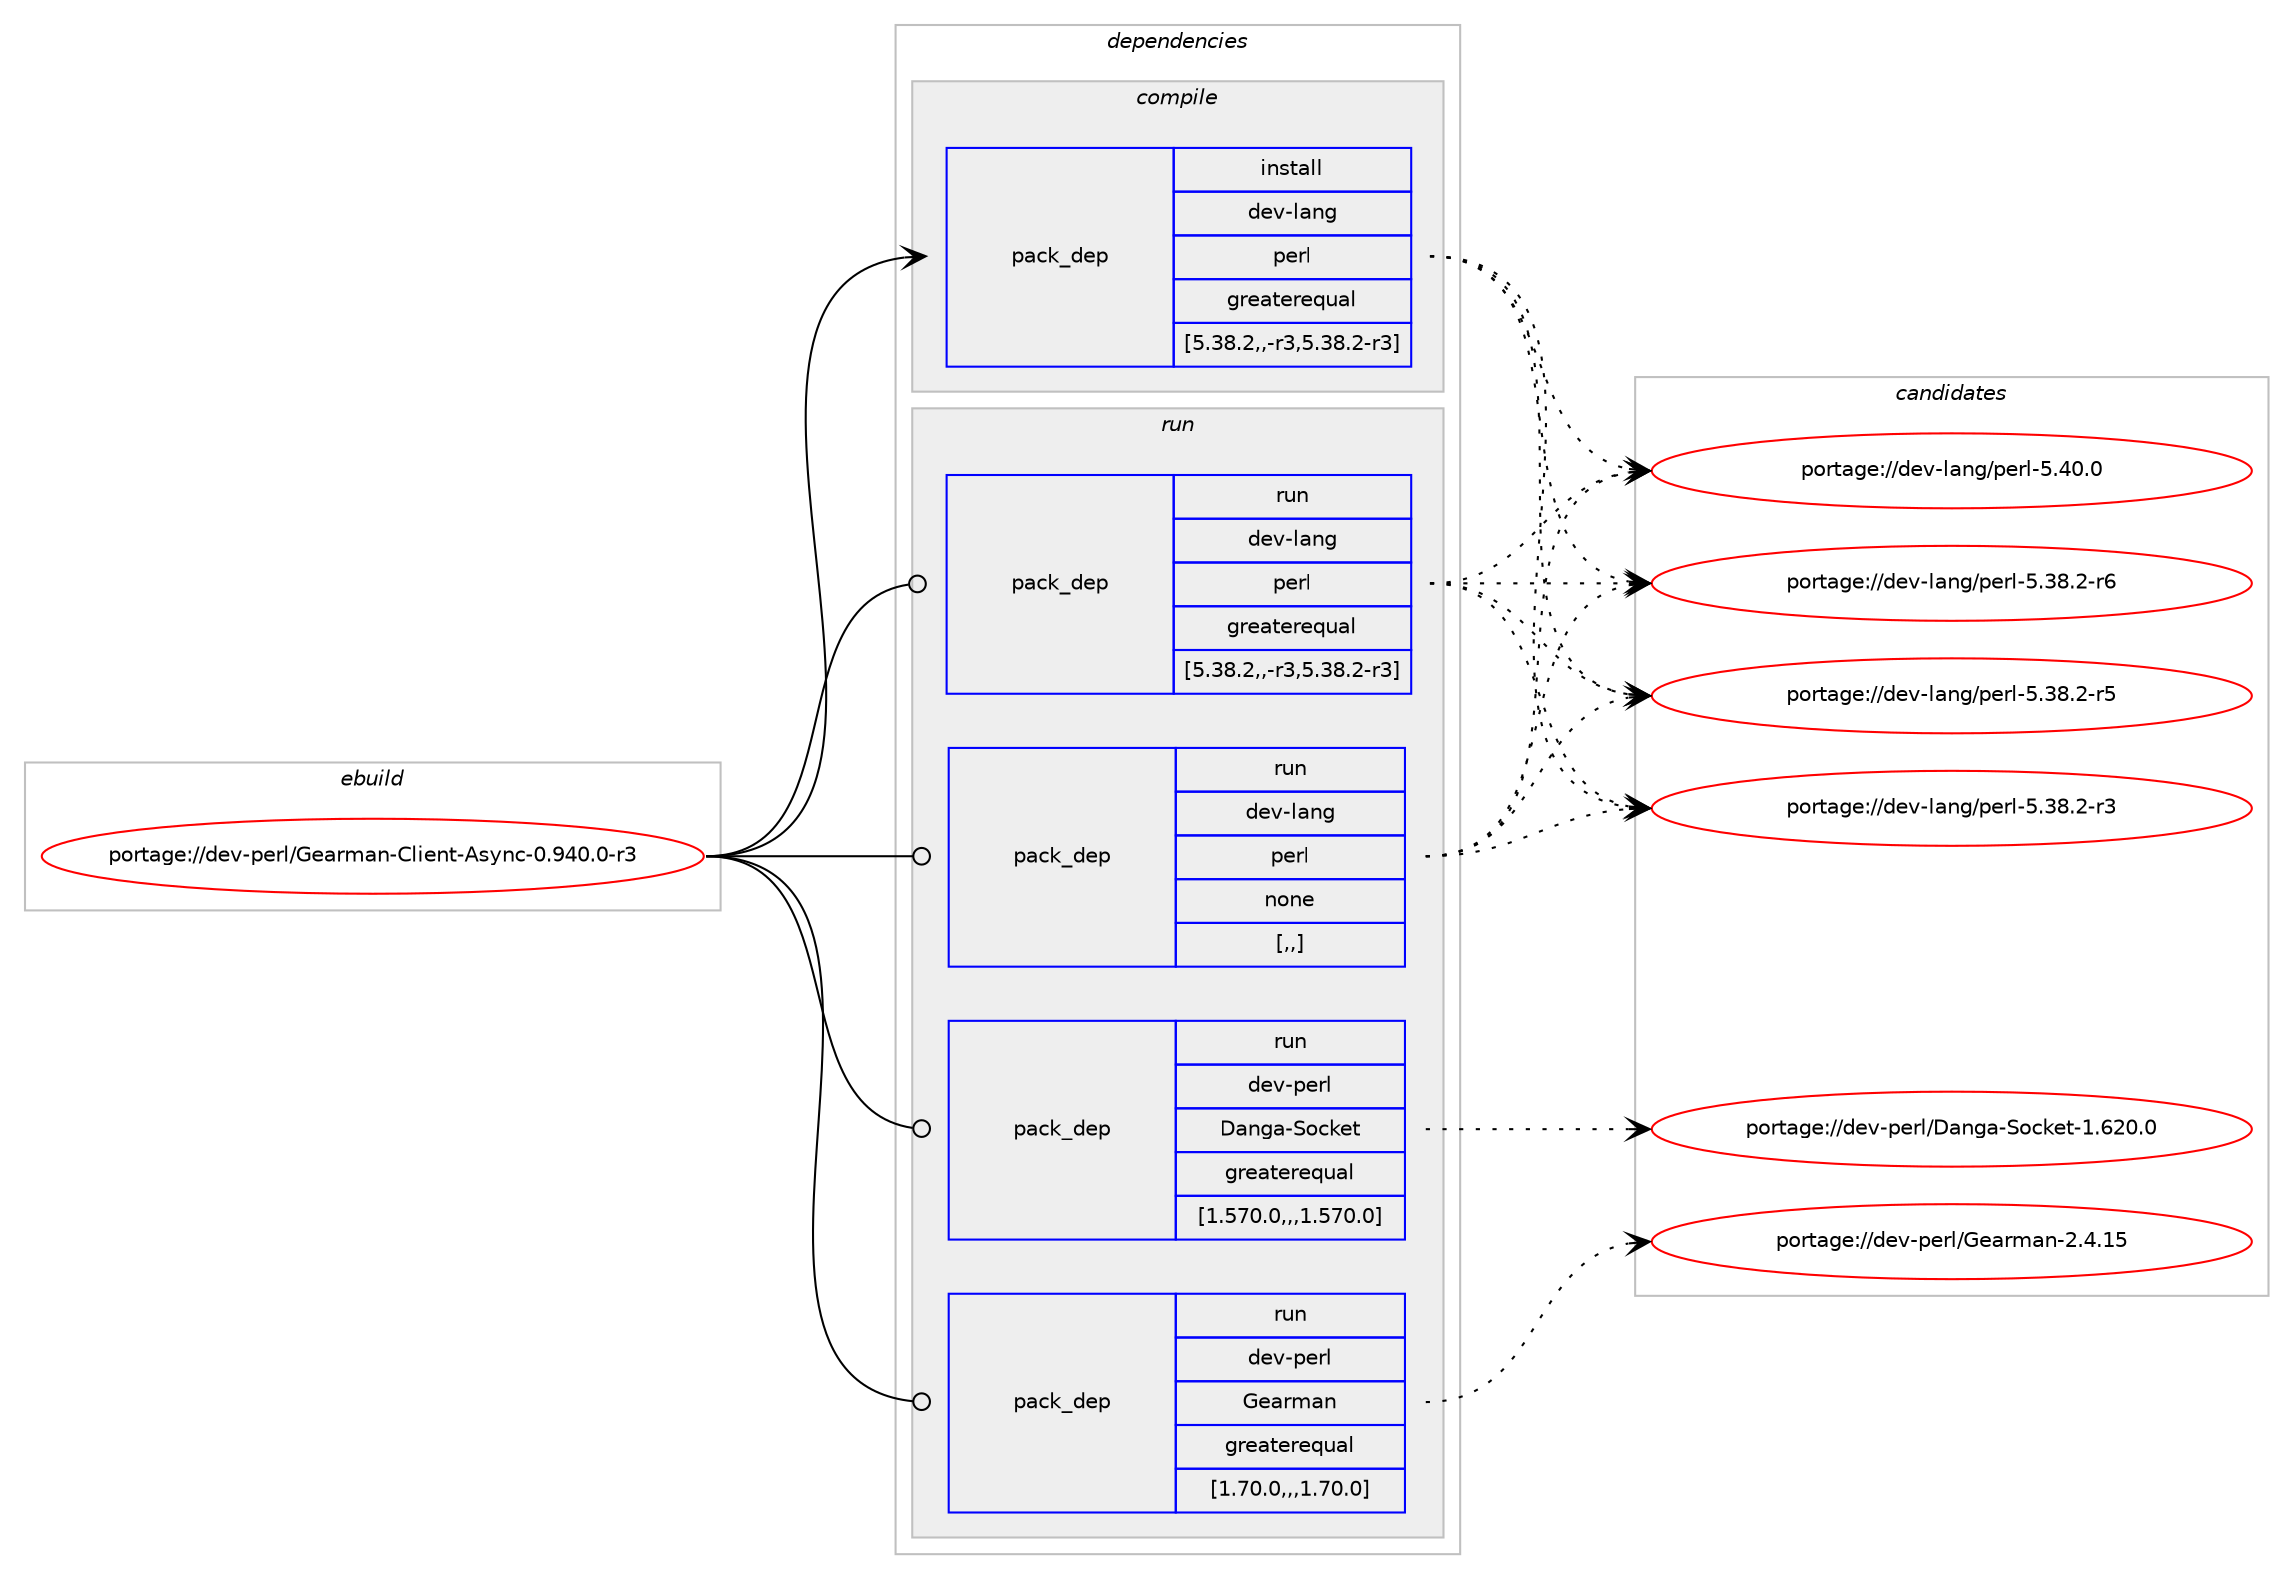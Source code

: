 digraph prolog {

# *************
# Graph options
# *************

newrank=true;
concentrate=true;
compound=true;
graph [rankdir=LR,fontname=Helvetica,fontsize=10,ranksep=1.5];#, ranksep=2.5, nodesep=0.2];
edge  [arrowhead=vee];
node  [fontname=Helvetica,fontsize=10];

# **********
# The ebuild
# **********

subgraph cluster_leftcol {
color=gray;
label=<<i>ebuild</i>>;
id [label="portage://dev-perl/Gearman-Client-Async-0.940.0-r3", color=red, width=4, href="../dev-perl/Gearman-Client-Async-0.940.0-r3.svg"];
}

# ****************
# The dependencies
# ****************

subgraph cluster_midcol {
color=gray;
label=<<i>dependencies</i>>;
subgraph cluster_compile {
fillcolor="#eeeeee";
style=filled;
label=<<i>compile</i>>;
subgraph pack99964 {
dependency131104 [label=<<TABLE BORDER="0" CELLBORDER="1" CELLSPACING="0" CELLPADDING="4" WIDTH="220"><TR><TD ROWSPAN="6" CELLPADDING="30">pack_dep</TD></TR><TR><TD WIDTH="110">install</TD></TR><TR><TD>dev-lang</TD></TR><TR><TD>perl</TD></TR><TR><TD>greaterequal</TD></TR><TR><TD>[5.38.2,,-r3,5.38.2-r3]</TD></TR></TABLE>>, shape=none, color=blue];
}
id:e -> dependency131104:w [weight=20,style="solid",arrowhead="vee"];
}
subgraph cluster_compileandrun {
fillcolor="#eeeeee";
style=filled;
label=<<i>compile and run</i>>;
}
subgraph cluster_run {
fillcolor="#eeeeee";
style=filled;
label=<<i>run</i>>;
subgraph pack99965 {
dependency131105 [label=<<TABLE BORDER="0" CELLBORDER="1" CELLSPACING="0" CELLPADDING="4" WIDTH="220"><TR><TD ROWSPAN="6" CELLPADDING="30">pack_dep</TD></TR><TR><TD WIDTH="110">run</TD></TR><TR><TD>dev-lang</TD></TR><TR><TD>perl</TD></TR><TR><TD>greaterequal</TD></TR><TR><TD>[5.38.2,,-r3,5.38.2-r3]</TD></TR></TABLE>>, shape=none, color=blue];
}
id:e -> dependency131105:w [weight=20,style="solid",arrowhead="odot"];
subgraph pack99966 {
dependency131106 [label=<<TABLE BORDER="0" CELLBORDER="1" CELLSPACING="0" CELLPADDING="4" WIDTH="220"><TR><TD ROWSPAN="6" CELLPADDING="30">pack_dep</TD></TR><TR><TD WIDTH="110">run</TD></TR><TR><TD>dev-lang</TD></TR><TR><TD>perl</TD></TR><TR><TD>none</TD></TR><TR><TD>[,,]</TD></TR></TABLE>>, shape=none, color=blue];
}
id:e -> dependency131106:w [weight=20,style="solid",arrowhead="odot"];
subgraph pack99967 {
dependency131107 [label=<<TABLE BORDER="0" CELLBORDER="1" CELLSPACING="0" CELLPADDING="4" WIDTH="220"><TR><TD ROWSPAN="6" CELLPADDING="30">pack_dep</TD></TR><TR><TD WIDTH="110">run</TD></TR><TR><TD>dev-perl</TD></TR><TR><TD>Danga-Socket</TD></TR><TR><TD>greaterequal</TD></TR><TR><TD>[1.570.0,,,1.570.0]</TD></TR></TABLE>>, shape=none, color=blue];
}
id:e -> dependency131107:w [weight=20,style="solid",arrowhead="odot"];
subgraph pack99968 {
dependency131108 [label=<<TABLE BORDER="0" CELLBORDER="1" CELLSPACING="0" CELLPADDING="4" WIDTH="220"><TR><TD ROWSPAN="6" CELLPADDING="30">pack_dep</TD></TR><TR><TD WIDTH="110">run</TD></TR><TR><TD>dev-perl</TD></TR><TR><TD>Gearman</TD></TR><TR><TD>greaterequal</TD></TR><TR><TD>[1.70.0,,,1.70.0]</TD></TR></TABLE>>, shape=none, color=blue];
}
id:e -> dependency131108:w [weight=20,style="solid",arrowhead="odot"];
}
}

# **************
# The candidates
# **************

subgraph cluster_choices {
rank=same;
color=gray;
label=<<i>candidates</i>>;

subgraph choice99964 {
color=black;
nodesep=1;
choice10010111845108971101034711210111410845534652484648 [label="portage://dev-lang/perl-5.40.0", color=red, width=4,href="../dev-lang/perl-5.40.0.svg"];
choice100101118451089711010347112101114108455346515646504511454 [label="portage://dev-lang/perl-5.38.2-r6", color=red, width=4,href="../dev-lang/perl-5.38.2-r6.svg"];
choice100101118451089711010347112101114108455346515646504511453 [label="portage://dev-lang/perl-5.38.2-r5", color=red, width=4,href="../dev-lang/perl-5.38.2-r5.svg"];
choice100101118451089711010347112101114108455346515646504511451 [label="portage://dev-lang/perl-5.38.2-r3", color=red, width=4,href="../dev-lang/perl-5.38.2-r3.svg"];
dependency131104:e -> choice10010111845108971101034711210111410845534652484648:w [style=dotted,weight="100"];
dependency131104:e -> choice100101118451089711010347112101114108455346515646504511454:w [style=dotted,weight="100"];
dependency131104:e -> choice100101118451089711010347112101114108455346515646504511453:w [style=dotted,weight="100"];
dependency131104:e -> choice100101118451089711010347112101114108455346515646504511451:w [style=dotted,weight="100"];
}
subgraph choice99965 {
color=black;
nodesep=1;
choice10010111845108971101034711210111410845534652484648 [label="portage://dev-lang/perl-5.40.0", color=red, width=4,href="../dev-lang/perl-5.40.0.svg"];
choice100101118451089711010347112101114108455346515646504511454 [label="portage://dev-lang/perl-5.38.2-r6", color=red, width=4,href="../dev-lang/perl-5.38.2-r6.svg"];
choice100101118451089711010347112101114108455346515646504511453 [label="portage://dev-lang/perl-5.38.2-r5", color=red, width=4,href="../dev-lang/perl-5.38.2-r5.svg"];
choice100101118451089711010347112101114108455346515646504511451 [label="portage://dev-lang/perl-5.38.2-r3", color=red, width=4,href="../dev-lang/perl-5.38.2-r3.svg"];
dependency131105:e -> choice10010111845108971101034711210111410845534652484648:w [style=dotted,weight="100"];
dependency131105:e -> choice100101118451089711010347112101114108455346515646504511454:w [style=dotted,weight="100"];
dependency131105:e -> choice100101118451089711010347112101114108455346515646504511453:w [style=dotted,weight="100"];
dependency131105:e -> choice100101118451089711010347112101114108455346515646504511451:w [style=dotted,weight="100"];
}
subgraph choice99966 {
color=black;
nodesep=1;
choice10010111845108971101034711210111410845534652484648 [label="portage://dev-lang/perl-5.40.0", color=red, width=4,href="../dev-lang/perl-5.40.0.svg"];
choice100101118451089711010347112101114108455346515646504511454 [label="portage://dev-lang/perl-5.38.2-r6", color=red, width=4,href="../dev-lang/perl-5.38.2-r6.svg"];
choice100101118451089711010347112101114108455346515646504511453 [label="portage://dev-lang/perl-5.38.2-r5", color=red, width=4,href="../dev-lang/perl-5.38.2-r5.svg"];
choice100101118451089711010347112101114108455346515646504511451 [label="portage://dev-lang/perl-5.38.2-r3", color=red, width=4,href="../dev-lang/perl-5.38.2-r3.svg"];
dependency131106:e -> choice10010111845108971101034711210111410845534652484648:w [style=dotted,weight="100"];
dependency131106:e -> choice100101118451089711010347112101114108455346515646504511454:w [style=dotted,weight="100"];
dependency131106:e -> choice100101118451089711010347112101114108455346515646504511453:w [style=dotted,weight="100"];
dependency131106:e -> choice100101118451089711010347112101114108455346515646504511451:w [style=dotted,weight="100"];
}
subgraph choice99967 {
color=black;
nodesep=1;
choice10010111845112101114108476897110103974583111991071011164549465450484648 [label="portage://dev-perl/Danga-Socket-1.620.0", color=red, width=4,href="../dev-perl/Danga-Socket-1.620.0.svg"];
dependency131107:e -> choice10010111845112101114108476897110103974583111991071011164549465450484648:w [style=dotted,weight="100"];
}
subgraph choice99968 {
color=black;
nodesep=1;
choice100101118451121011141084771101971141099711045504652464953 [label="portage://dev-perl/Gearman-2.4.15", color=red, width=4,href="../dev-perl/Gearman-2.4.15.svg"];
dependency131108:e -> choice100101118451121011141084771101971141099711045504652464953:w [style=dotted,weight="100"];
}
}

}
